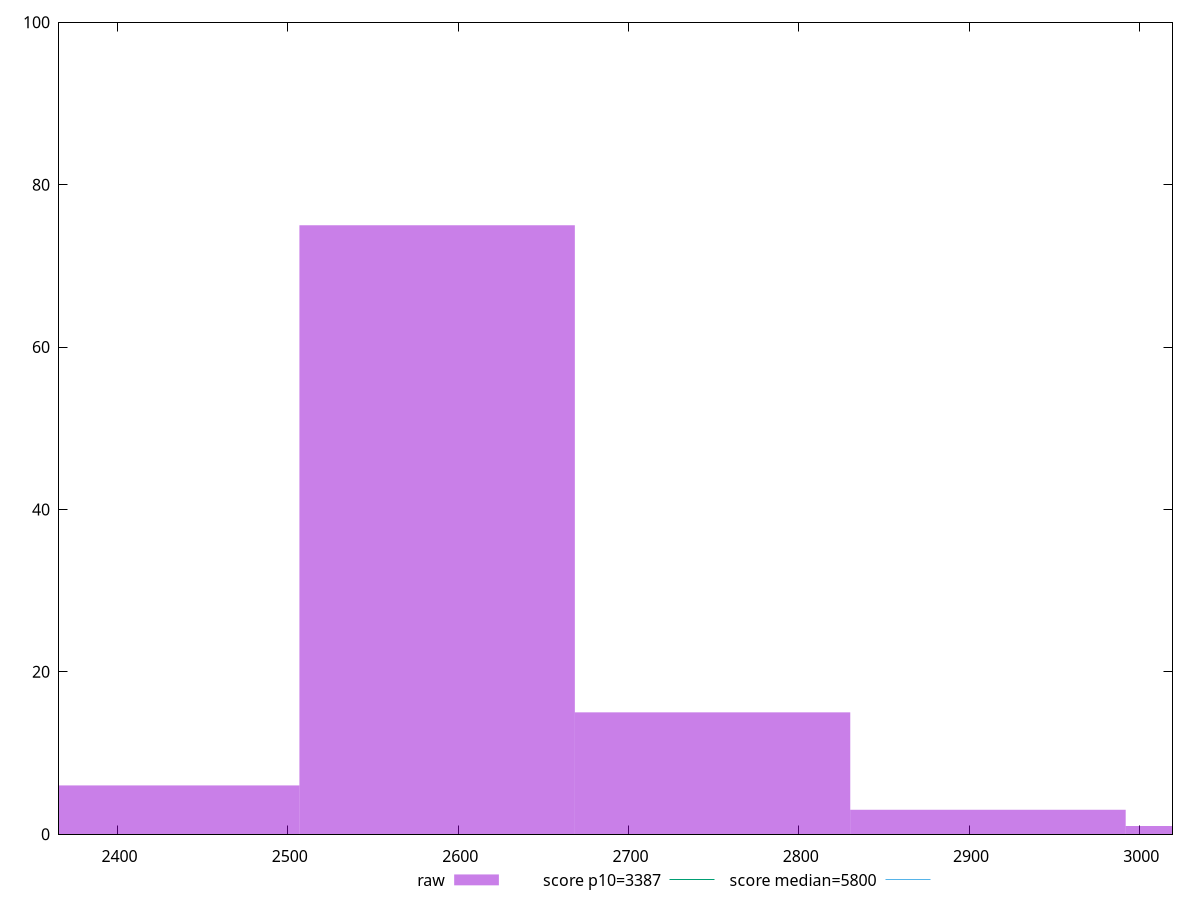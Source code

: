 reset

$raw <<EOF
2587.645797987283 75
2425.917935613078 6
2749.373660361488 15
2911.1015227356934 3
3072.829385109899 1
EOF

set key outside below
set boxwidth 161.7278623742052
set xrange [2365.615540404481:3019.4537853014813]
set yrange [0:100]
set trange [0:100]
set style fill transparent solid 0.5 noborder

set parametric
set terminal svg size 640, 490 enhanced background rgb 'white'
set output "report_00009_2021-02-08T22-37-41.559Z/speed-index/samples/pages+cached+noadtech+nomedia/raw/histogram.svg"

plot $raw title "raw" with boxes, \
     3387,t title "score p10=3387", \
     5800,t title "score median=5800"

reset
